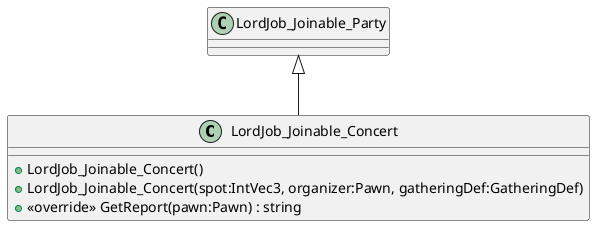 @startuml
class LordJob_Joinable_Concert {
    + LordJob_Joinable_Concert()
    + LordJob_Joinable_Concert(spot:IntVec3, organizer:Pawn, gatheringDef:GatheringDef)
    + <<override>> GetReport(pawn:Pawn) : string
}
LordJob_Joinable_Party <|-- LordJob_Joinable_Concert
@enduml
